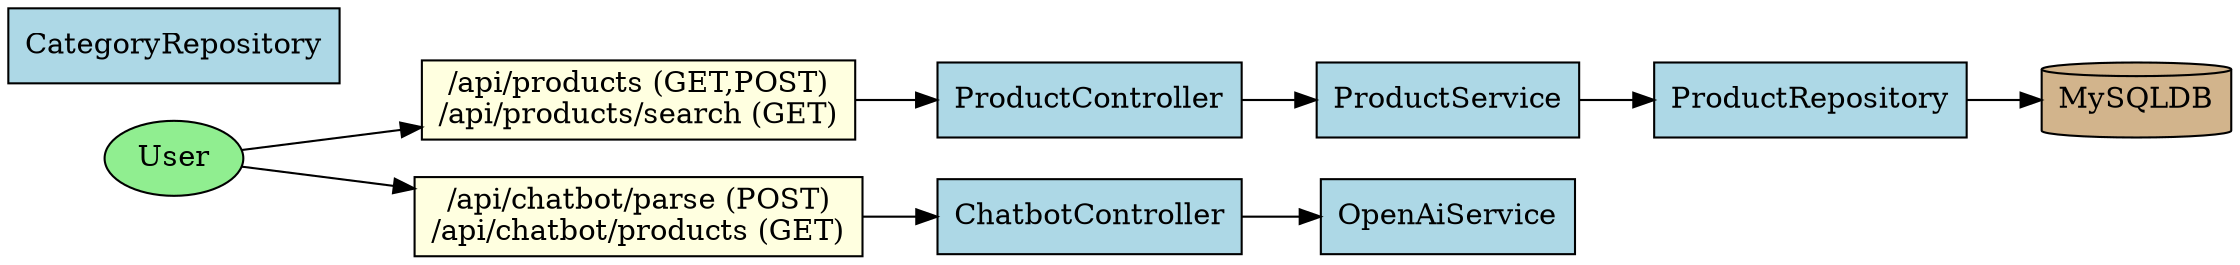 digraph ProjectFlow {
    rankdir=LR;
    node [shape=box, style=filled, fillcolor=lightblue];

    User [label="User", shape=ellipse, fillcolor=lightgreen];

    // Example Controllers with endpoints
    ProductController_Endpoints [label="/api/products (GET,POST)\n/api/products/search (GET)", fillcolor=lightyellow];
    ChatbotController_Endpoints [label="/api/chatbot/parse (POST)\n/api/chatbot/products (GET)", fillcolor=lightyellow];

    // Controllers
    ProductController;
    ChatbotController;

    // Services
    ProductService;
    OpenAiService;

    // Repositories / Databases
    ProductRepository;
    CategoryRepository;
    MySQLDB [shape=cylinder, fillcolor=tan];

    // User -> API endpoints -> Controllers -> Services -> Repos/DB
    User -> ProductController_Endpoints -> ProductController -> ProductService -> ProductRepository -> MySQLDB;
    User -> ChatbotController_Endpoints -> ChatbotController -> OpenAiService;

    // You can add more flows/mappings as needed
}
